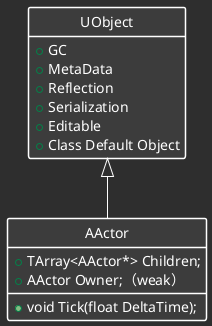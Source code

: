 @startuml DiagramName
skinparam backgroundColor #2E2E2E
skinparam class {
    BackgroundColor #3C3C3C
    ArrowColor White
    BorderColor White
    FontColor White
    AttributeFontColor White
    StereotypeFontColor White
    BorderThickness 1.5
}
hide circle
hide empty members
hide empty methods

class UObject {
    +GC
    +MetaData
    +Reflection
    +Serialization
    +Editable
    +Class Default Object
}

class AActor extends UObject {
    +TArray<AActor*> Children;
    +void Tick(float DeltaTime);
    +AActor Owner;（weak）
}

@enduml
